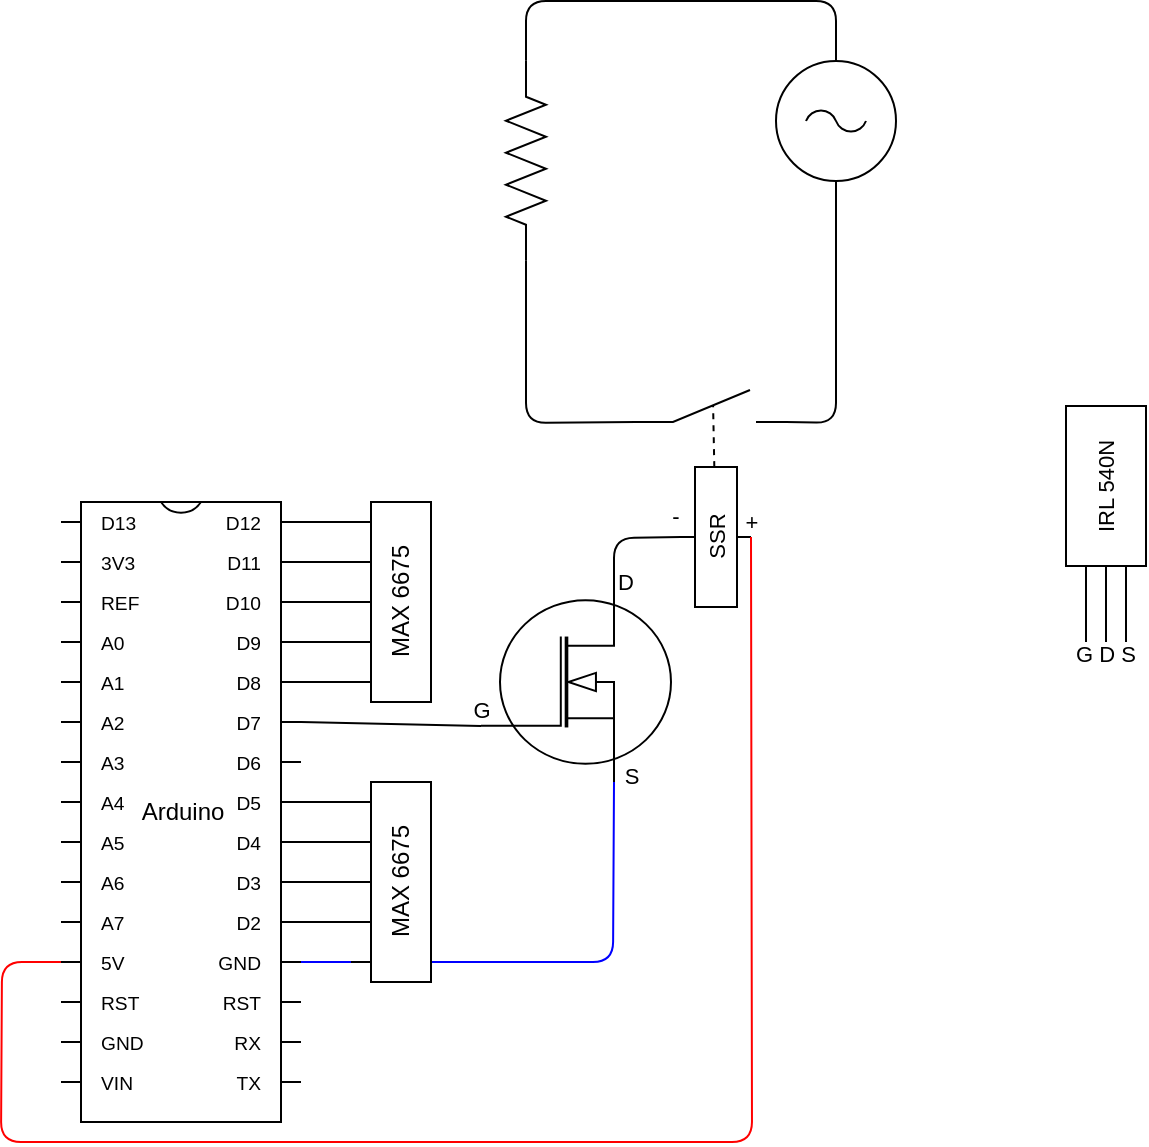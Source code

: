 <mxfile version="11.3.1" pages="1"><diagram id="M0jLvkhvh299AZz5LMJN" name="Page-1"><mxGraphModel dx="474" dy="1407" grid="1" gridSize="10" guides="1" tooltips="1" connect="1" arrows="1" fold="1" page="1" pageScale="1" pageWidth="826" pageHeight="1169" math="0" shadow="0"><root><mxCell id="0"/><mxCell id="1" parent="0"/><mxCell id="_sq7ASWBBYEvkGENBaiG-1" value="Arduino" style="shadow=0;dashed=0;align=center;fillColor=#ffffff;html=1;strokeWidth=1;shape=mxgraph.electrical.logic_gates.dual_inline_ic;labelNames=D13,3V3,REF,A0,A1,A2,A3,A4,A5,A6,A7,5V,RST,GND,VIN,TX,RX,RST,GND,D2,D3,D4,D5,D6,D7,D8,D9,D10,D11,D12;pinSpacing=20;labelCount=30;pinLabelType=cust;" vertex="1" parent="1"><mxGeometry x="57.5" y="170" width="120" height="310" as="geometry"/></mxCell><mxCell id="_sq7ASWBBYEvkGENBaiG-6" value="" style="verticalLabelPosition=bottom;shadow=0;dashed=0;align=center;fillColor=#ffffff;html=1;verticalAlign=top;strokeWidth=1;shape=mxgraph.electrical.mosfets1.n-channel_mosfet_1;" vertex="1" parent="1"><mxGeometry x="267.5" y="210" width="95" height="100" as="geometry"/></mxCell><mxCell id="_sq7ASWBBYEvkGENBaiG-27" value="" style="endArrow=none;html=1;fontSize=11;exitX=1;exitY=0;exitDx=0;exitDy=230;exitPerimeter=0;entryX=0.7;entryY=1;entryDx=0;entryDy=0;entryPerimeter=0;strokeColor=#0000FF;" edge="1" parent="1" source="_sq7ASWBBYEvkGENBaiG-1" target="_sq7ASWBBYEvkGENBaiG-6"><mxGeometry width="50" height="50" relative="1" as="geometry"><mxPoint x="57.5" y="550" as="sourcePoint"/><mxPoint x="337.5" y="400" as="targetPoint"/><Array as="points"><mxPoint x="333.5" y="400"/></Array></mxGeometry></mxCell><mxCell id="_sq7ASWBBYEvkGENBaiG-20" value="" style="group;direction=west;flipH=0;flipV=0;" vertex="1" connectable="0" parent="1"><mxGeometry x="202.5" y="310" width="40" height="100" as="geometry"/></mxCell><mxCell id="_sq7ASWBBYEvkGENBaiG-21" value="MAX 6675" style="rounded=0;whiteSpace=wrap;html=1;horizontal=0;align=center;" vertex="1" parent="_sq7ASWBBYEvkGENBaiG-20"><mxGeometry x="10" width="30" height="100" as="geometry"/></mxCell><mxCell id="_sq7ASWBBYEvkGENBaiG-22" value="" style="endArrow=none;html=1;" edge="1" parent="_sq7ASWBBYEvkGENBaiG-20"><mxGeometry width="50" height="50" relative="1" as="geometry"><mxPoint y="90" as="sourcePoint"/><mxPoint x="10" y="90" as="targetPoint"/></mxGeometry></mxCell><mxCell id="_sq7ASWBBYEvkGENBaiG-23" value="" style="endArrow=none;html=1;" edge="1" parent="_sq7ASWBBYEvkGENBaiG-20"><mxGeometry width="50" height="50" relative="1" as="geometry"><mxPoint y="70" as="sourcePoint"/><mxPoint x="10" y="70" as="targetPoint"/></mxGeometry></mxCell><mxCell id="_sq7ASWBBYEvkGENBaiG-24" value="" style="endArrow=none;html=1;" edge="1" parent="_sq7ASWBBYEvkGENBaiG-20"><mxGeometry width="50" height="50" relative="1" as="geometry"><mxPoint y="50.0" as="sourcePoint"/><mxPoint x="10" y="50.0" as="targetPoint"/></mxGeometry></mxCell><mxCell id="_sq7ASWBBYEvkGENBaiG-25" value="" style="endArrow=none;html=1;" edge="1" parent="_sq7ASWBBYEvkGENBaiG-20"><mxGeometry width="50" height="50" relative="1" as="geometry"><mxPoint y="30.0" as="sourcePoint"/><mxPoint x="10" y="30.0" as="targetPoint"/></mxGeometry></mxCell><mxCell id="_sq7ASWBBYEvkGENBaiG-26" value="" style="endArrow=none;html=1;" edge="1" parent="_sq7ASWBBYEvkGENBaiG-20"><mxGeometry width="50" height="50" relative="1" as="geometry"><mxPoint y="10.0" as="sourcePoint"/><mxPoint x="10" y="10.0" as="targetPoint"/></mxGeometry></mxCell><mxCell id="_sq7ASWBBYEvkGENBaiG-76" value="" style="endArrow=none;html=1;strokeColor=#000000;fontSize=11;fontColor=#000000;exitX=1;exitY=0;exitDx=0;exitDy=70;exitPerimeter=0;" edge="1" parent="_sq7ASWBBYEvkGENBaiG-20"><mxGeometry width="50" height="50" relative="1" as="geometry"><mxPoint x="-32.5" y="70" as="sourcePoint"/><mxPoint y="70" as="targetPoint"/></mxGeometry></mxCell><mxCell id="_sq7ASWBBYEvkGENBaiG-29" value="" style="endArrow=none;html=1;fontSize=11;entryX=0;entryY=0;entryDx=0;entryDy=230;entryPerimeter=0;fontColor=#FF0000;strokeColor=#FF0000;" edge="1" parent="1" target="_sq7ASWBBYEvkGENBaiG-1"><mxGeometry width="50" height="50" relative="1" as="geometry"><mxPoint x="250" y="490" as="sourcePoint"/><mxPoint x="107.5" y="500" as="targetPoint"/><Array as="points"><mxPoint x="220" y="490"/><mxPoint x="197.5" y="490"/><mxPoint x="27.5" y="490"/><mxPoint x="28" y="400"/></Array></mxGeometry></mxCell><mxCell id="_sq7ASWBBYEvkGENBaiG-19" value="" style="group" vertex="1" connectable="0" parent="1"><mxGeometry x="202.5" y="170" width="40" height="100" as="geometry"/></mxCell><mxCell id="_sq7ASWBBYEvkGENBaiG-9" value="MAX 6675" style="rounded=0;whiteSpace=wrap;html=1;horizontal=0;align=center;" vertex="1" parent="_sq7ASWBBYEvkGENBaiG-19"><mxGeometry x="10" width="30" height="100" as="geometry"/></mxCell><mxCell id="_sq7ASWBBYEvkGENBaiG-10" value="" style="endArrow=none;html=1;" edge="1" parent="_sq7ASWBBYEvkGENBaiG-19"><mxGeometry width="50" height="50" relative="1" as="geometry"><mxPoint y="90" as="sourcePoint"/><mxPoint x="10" y="90" as="targetPoint"/></mxGeometry></mxCell><mxCell id="_sq7ASWBBYEvkGENBaiG-12" value="" style="endArrow=none;html=1;" edge="1" parent="_sq7ASWBBYEvkGENBaiG-19"><mxGeometry width="50" height="50" relative="1" as="geometry"><mxPoint y="70" as="sourcePoint"/><mxPoint x="10" y="70" as="targetPoint"/></mxGeometry></mxCell><mxCell id="_sq7ASWBBYEvkGENBaiG-13" value="" style="endArrow=none;html=1;" edge="1" parent="_sq7ASWBBYEvkGENBaiG-19"><mxGeometry width="50" height="50" relative="1" as="geometry"><mxPoint y="50.0" as="sourcePoint"/><mxPoint x="10" y="50.0" as="targetPoint"/></mxGeometry></mxCell><mxCell id="_sq7ASWBBYEvkGENBaiG-14" value="" style="endArrow=none;html=1;" edge="1" parent="_sq7ASWBBYEvkGENBaiG-19"><mxGeometry width="50" height="50" relative="1" as="geometry"><mxPoint y="30.0" as="sourcePoint"/><mxPoint x="10" y="30.0" as="targetPoint"/></mxGeometry></mxCell><mxCell id="_sq7ASWBBYEvkGENBaiG-15" value="" style="endArrow=none;html=1;" edge="1" parent="_sq7ASWBBYEvkGENBaiG-19"><mxGeometry width="50" height="50" relative="1" as="geometry"><mxPoint y="10.0" as="sourcePoint"/><mxPoint x="10" y="10.0" as="targetPoint"/></mxGeometry></mxCell><mxCell id="_sq7ASWBBYEvkGENBaiG-33" value="" style="endArrow=none;html=1;fontSize=11;exitX=1;exitY=0;exitDx=0;exitDy=170;exitPerimeter=0;" edge="1" parent="1" source="_sq7ASWBBYEvkGENBaiG-1"><mxGeometry width="50" height="50" relative="1" as="geometry"><mxPoint x="27.5" y="560" as="sourcePoint"/><mxPoint x="207.5" y="340" as="targetPoint"/></mxGeometry></mxCell><mxCell id="_sq7ASWBBYEvkGENBaiG-35" value="" style="endArrow=none;html=1;fontSize=11;exitX=1;exitY=0;exitDx=0;exitDy=150;exitPerimeter=0;" edge="1" parent="1" source="_sq7ASWBBYEvkGENBaiG-1"><mxGeometry width="50" height="50" relative="1" as="geometry"><mxPoint x="27.5" y="630" as="sourcePoint"/><mxPoint x="207.5" y="320" as="targetPoint"/></mxGeometry></mxCell><mxCell id="_sq7ASWBBYEvkGENBaiG-37" value="" style="pointerEvents=1;verticalLabelPosition=bottom;shadow=0;dashed=0;align=center;fillColor=#ffffff;html=1;verticalAlign=top;strokeWidth=1;shape=mxgraph.electrical.signal_sources.ac_source;fontSize=11;" vertex="1" parent="1"><mxGeometry x="415" y="-50.5" width="60" height="60" as="geometry"/></mxCell><mxCell id="_sq7ASWBBYEvkGENBaiG-39" value="SSR&lt;br&gt;" style="pointerEvents=1;verticalLabelPosition=middle;shadow=0;dashed=0;align=center;fillColor=#ffffff;html=1;verticalAlign=middle;strokeWidth=1;shape=mxgraph.electrical.electro-mechanical.relay_coil;fontSize=11;horizontal=1;labelPosition=center;fontColor=#000000;rotation=-90;" vertex="1" parent="1"><mxGeometry x="350" y="170" width="70" height="35" as="geometry"/></mxCell><mxCell id="_sq7ASWBBYEvkGENBaiG-41" value="" style="pointerEvents=1;verticalLabelPosition=bottom;shadow=0;dashed=0;align=center;fillColor=#ffffff;html=1;verticalAlign=top;strokeWidth=1;shape=mxgraph.electrical.electro-mechanical.make_contact;fontSize=11;" vertex="1" parent="1"><mxGeometry x="345" y="114" width="75" height="16" as="geometry"/></mxCell><mxCell id="_sq7ASWBBYEvkGENBaiG-43" value="" style="endArrow=none;html=1;fontSize=11;exitX=1;exitY=0;exitDx=0;exitDy=10;exitPerimeter=0;" edge="1" parent="1" source="_sq7ASWBBYEvkGENBaiG-1"><mxGeometry width="50" height="50" relative="1" as="geometry"><mxPoint x="30" y="560" as="sourcePoint"/><mxPoint x="210" y="180" as="targetPoint"/></mxGeometry></mxCell><mxCell id="_sq7ASWBBYEvkGENBaiG-44" value="" style="endArrow=none;html=1;fontSize=11;exitX=1;exitY=0;exitDx=0;exitDy=30;exitPerimeter=0;" edge="1" parent="1" source="_sq7ASWBBYEvkGENBaiG-1"><mxGeometry width="50" height="50" relative="1" as="geometry"><mxPoint x="100" y="670" as="sourcePoint"/><mxPoint x="210" y="200" as="targetPoint"/></mxGeometry></mxCell><mxCell id="_sq7ASWBBYEvkGENBaiG-45" value="" style="endArrow=none;html=1;fontSize=11;exitX=1;exitY=0;exitDx=0;exitDy=50;exitPerimeter=0;" edge="1" parent="1" source="_sq7ASWBBYEvkGENBaiG-1"><mxGeometry width="50" height="50" relative="1" as="geometry"><mxPoint x="190" y="610" as="sourcePoint"/><mxPoint x="210" y="220" as="targetPoint"/></mxGeometry></mxCell><mxCell id="_sq7ASWBBYEvkGENBaiG-46" value="" style="endArrow=none;html=1;fontSize=11;entryX=0.5;entryY=0;entryDx=0;entryDy=0;entryPerimeter=0;exitX=0.7;exitY=0;exitDx=0;exitDy=0;exitPerimeter=0;" edge="1" parent="1" source="_sq7ASWBBYEvkGENBaiG-6" target="_sq7ASWBBYEvkGENBaiG-39"><mxGeometry width="50" height="50" relative="1" as="geometry"><mxPoint x="30" y="560" as="sourcePoint"/><mxPoint x="80" y="510" as="targetPoint"/><Array as="points"><mxPoint x="334" y="188"/></Array></mxGeometry></mxCell><mxCell id="_sq7ASWBBYEvkGENBaiG-51" value="" style="endArrow=none;html=1;fontSize=11;fontColor=#000000;entryX=0;entryY=0.72;entryDx=0;entryDy=0;entryPerimeter=0;exitX=1;exitY=0;exitDx=0;exitDy=110;exitPerimeter=0;" edge="1" parent="1" source="_sq7ASWBBYEvkGENBaiG-1" target="_sq7ASWBBYEvkGENBaiG-6"><mxGeometry width="50" height="50" relative="1" as="geometry"><mxPoint x="30" y="630" as="sourcePoint"/><mxPoint x="80" y="580" as="targetPoint"/></mxGeometry></mxCell><mxCell id="_sq7ASWBBYEvkGENBaiG-56" value="" style="pointerEvents=1;verticalLabelPosition=bottom;shadow=0;dashed=0;align=center;fillColor=#ffffff;html=1;verticalAlign=top;strokeWidth=1;shape=mxgraph.electrical.resistors.resistor_2;fontSize=11;fontColor=#FF0000;rotation=90;" vertex="1" parent="1"><mxGeometry x="240" y="-10.643" width="100" height="20" as="geometry"/></mxCell><mxCell id="_sq7ASWBBYEvkGENBaiG-57" value="" style="endArrow=none;html=1;strokeColor=#000000;fontSize=11;fontColor=#FF0000;entryX=0.5;entryY=1;entryDx=0;entryDy=0;entryPerimeter=0;exitX=1;exitY=1;exitDx=0;exitDy=0;exitPerimeter=0;" edge="1" parent="1" source="_sq7ASWBBYEvkGENBaiG-41" target="_sq7ASWBBYEvkGENBaiG-37"><mxGeometry width="50" height="50" relative="1" as="geometry"><mxPoint x="-30" y="559.5" as="sourcePoint"/><mxPoint x="20" y="509.5" as="targetPoint"/><Array as="points"><mxPoint x="445" y="130.5"/></Array></mxGeometry></mxCell><mxCell id="_sq7ASWBBYEvkGENBaiG-58" value="" style="endArrow=none;html=1;strokeColor=#000000;fontSize=11;fontColor=#FF0000;entryX=0.5;entryY=0;entryDx=0;entryDy=0;entryPerimeter=0;exitX=0;exitY=0.5;exitDx=0;exitDy=0;exitPerimeter=0;" edge="1" parent="1" source="_sq7ASWBBYEvkGENBaiG-56" target="_sq7ASWBBYEvkGENBaiG-37"><mxGeometry width="50" height="50" relative="1" as="geometry"><mxPoint x="290" y="-70.5" as="sourcePoint"/><mxPoint x="20" y="509.5" as="targetPoint"/><Array as="points"><mxPoint x="290" y="-80.5"/><mxPoint x="445" y="-80.5"/></Array></mxGeometry></mxCell><mxCell id="_sq7ASWBBYEvkGENBaiG-59" value="" style="endArrow=none;html=1;strokeColor=#000000;fontSize=11;fontColor=#FF0000;entryX=1;entryY=0.5;entryDx=0;entryDy=0;entryPerimeter=0;exitX=0;exitY=1;exitDx=0;exitDy=0;exitPerimeter=0;" edge="1" parent="1" source="_sq7ASWBBYEvkGENBaiG-41" target="_sq7ASWBBYEvkGENBaiG-56"><mxGeometry width="50" height="50" relative="1" as="geometry"><mxPoint x="-30" y="559.5" as="sourcePoint"/><mxPoint x="20" y="509.5" as="targetPoint"/><Array as="points"><mxPoint x="290" y="130.5"/></Array></mxGeometry></mxCell><mxCell id="_sq7ASWBBYEvkGENBaiG-61" value="" style="endArrow=none;dashed=1;html=1;strokeColor=#000000;fontSize=11;fontColor=#FF0000;entryX=0.514;entryY=0.482;entryDx=0;entryDy=0;entryPerimeter=0;exitX=0.999;exitY=0.476;exitDx=0;exitDy=0;exitPerimeter=0;" edge="1" parent="1" source="_sq7ASWBBYEvkGENBaiG-39" target="_sq7ASWBBYEvkGENBaiG-41"><mxGeometry width="50" height="50" relative="1" as="geometry"><mxPoint x="190" y="130" as="sourcePoint"/><mxPoint x="240" y="80" as="targetPoint"/></mxGeometry></mxCell><mxCell id="_sq7ASWBBYEvkGENBaiG-62" value="" style="endArrow=none;html=1;strokeColor=#FF0000;fontSize=11;fontColor=#FF0000;entryX=0.5;entryY=1;entryDx=0;entryDy=0;entryPerimeter=0;" edge="1" parent="1" target="_sq7ASWBBYEvkGENBaiG-39"><mxGeometry width="50" height="50" relative="1" as="geometry"><mxPoint x="190" y="490" as="sourcePoint"/><mxPoint x="80" y="510" as="targetPoint"/><Array as="points"><mxPoint x="403" y="490"/></Array></mxGeometry></mxCell><mxCell id="_sq7ASWBBYEvkGENBaiG-63" value="+" style="text;html=1;strokeColor=none;fillColor=none;align=center;verticalAlign=middle;whiteSpace=wrap;rounded=0;fontSize=11;fontColor=#000000;" vertex="1" parent="1"><mxGeometry x="382.5" y="170" width="40" height="20" as="geometry"/></mxCell><mxCell id="_sq7ASWBBYEvkGENBaiG-64" value="&lt;font color=&quot;#000000&quot;&gt;IRL 540N&lt;/font&gt;" style="rounded=0;whiteSpace=wrap;html=1;fontSize=11;fontColor=#FF0000;align=center;horizontal=0;flipH=0;flipV=0;direction=west;" vertex="1" parent="1"><mxGeometry x="560" y="122" width="40" height="80" as="geometry"/></mxCell><mxCell id="_sq7ASWBBYEvkGENBaiG-65" value="" style="endArrow=none;html=1;strokeColor=#000000;fontSize=11;fontColor=#FF0000;entryX=0.75;entryY=0;entryDx=0;entryDy=0;" edge="1" parent="1" target="_sq7ASWBBYEvkGENBaiG-64"><mxGeometry width="50" height="50" relative="1" as="geometry"><mxPoint x="570" y="240" as="sourcePoint"/><mxPoint x="585" y="230" as="targetPoint"/></mxGeometry></mxCell><mxCell id="_sq7ASWBBYEvkGENBaiG-66" value="" style="endArrow=none;html=1;strokeColor=#000000;fontSize=11;fontColor=#FF0000;entryX=0.5;entryY=0;entryDx=0;entryDy=0;" edge="1" parent="1" target="_sq7ASWBBYEvkGENBaiG-64"><mxGeometry width="50" height="50" relative="1" as="geometry"><mxPoint x="580" y="240" as="sourcePoint"/><mxPoint x="579.5" y="210" as="targetPoint"/></mxGeometry></mxCell><mxCell id="_sq7ASWBBYEvkGENBaiG-67" value="" style="endArrow=none;html=1;strokeColor=#000000;fontSize=11;fontColor=#FF0000;entryX=0.25;entryY=0;entryDx=0;entryDy=0;" edge="1" parent="1" target="_sq7ASWBBYEvkGENBaiG-64"><mxGeometry width="50" height="50" relative="1" as="geometry"><mxPoint x="590" y="240" as="sourcePoint"/><mxPoint x="590" y="222" as="targetPoint"/></mxGeometry></mxCell><mxCell id="_sq7ASWBBYEvkGENBaiG-68" value="S" style="text;html=1;strokeColor=none;fillColor=none;align=center;verticalAlign=middle;whiteSpace=wrap;rounded=0;fontSize=11;fontColor=#000000;" vertex="1" parent="1"><mxGeometry x="322.5" y="297.333" width="40" height="20" as="geometry"/></mxCell><mxCell id="_sq7ASWBBYEvkGENBaiG-69" value="G D S" style="text;html=1;strokeColor=none;fillColor=none;align=center;verticalAlign=middle;whiteSpace=wrap;rounded=0;fontSize=11;fontColor=#000000;" vertex="1" parent="1"><mxGeometry x="560" y="235.833" width="40" height="20" as="geometry"/></mxCell><mxCell id="_sq7ASWBBYEvkGENBaiG-70" value="G" style="text;html=1;strokeColor=none;fillColor=none;align=center;verticalAlign=middle;whiteSpace=wrap;rounded=0;fontSize=11;fontColor=#000000;" vertex="1" parent="1"><mxGeometry x="247.5" y="264" width="40" height="20" as="geometry"/></mxCell><mxCell id="_sq7ASWBBYEvkGENBaiG-71" value="D" style="text;html=1;strokeColor=none;fillColor=none;align=center;verticalAlign=middle;whiteSpace=wrap;rounded=0;fontSize=11;fontColor=#000000;" vertex="1" parent="1"><mxGeometry x="320" y="200" width="40" height="20" as="geometry"/></mxCell><mxCell id="_sq7ASWBBYEvkGENBaiG-72" value="-" style="text;html=1;strokeColor=none;fillColor=none;align=center;verticalAlign=middle;whiteSpace=wrap;rounded=0;fontSize=11;fontColor=#000000;" vertex="1" parent="1"><mxGeometry x="345" y="167.333" width="40" height="20" as="geometry"/></mxCell><mxCell id="_sq7ASWBBYEvkGENBaiG-73" value="" style="endArrow=none;html=1;strokeColor=#000000;fontSize=11;fontColor=#000000;exitX=1;exitY=0;exitDx=0;exitDy=70;exitPerimeter=0;" edge="1" parent="1" source="_sq7ASWBBYEvkGENBaiG-1"><mxGeometry width="50" height="50" relative="1" as="geometry"><mxPoint x="177.5" y="241" as="sourcePoint"/><mxPoint x="210" y="240" as="targetPoint"/></mxGeometry></mxCell><mxCell id="_sq7ASWBBYEvkGENBaiG-74" value="" style="endArrow=none;html=1;strokeColor=#000000;fontSize=11;fontColor=#000000;exitX=1;exitY=0;exitDx=0;exitDy=70;exitPerimeter=0;" edge="1" parent="1"><mxGeometry width="50" height="50" relative="1" as="geometry"><mxPoint x="174.5" y="260" as="sourcePoint"/><mxPoint x="207" y="260" as="targetPoint"/></mxGeometry></mxCell><mxCell id="_sq7ASWBBYEvkGENBaiG-75" value="" style="endArrow=none;html=1;strokeColor=#000000;fontSize=11;fontColor=#000000;exitX=1;exitY=0;exitDx=0;exitDy=70;exitPerimeter=0;" edge="1" parent="1"><mxGeometry width="50" height="50" relative="1" as="geometry"><mxPoint x="170" y="360" as="sourcePoint"/><mxPoint x="202.5" y="360" as="targetPoint"/></mxGeometry></mxCell></root></mxGraphModel></diagram></mxfile>